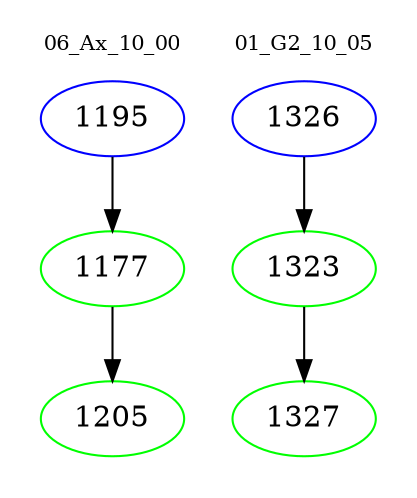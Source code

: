 digraph{
subgraph cluster_0 {
color = white
label = "06_Ax_10_00";
fontsize=10;
T0_1195 [label="1195", color="blue"]
T0_1195 -> T0_1177 [color="black"]
T0_1177 [label="1177", color="green"]
T0_1177 -> T0_1205 [color="black"]
T0_1205 [label="1205", color="green"]
}
subgraph cluster_1 {
color = white
label = "01_G2_10_05";
fontsize=10;
T1_1326 [label="1326", color="blue"]
T1_1326 -> T1_1323 [color="black"]
T1_1323 [label="1323", color="green"]
T1_1323 -> T1_1327 [color="black"]
T1_1327 [label="1327", color="green"]
}
}
